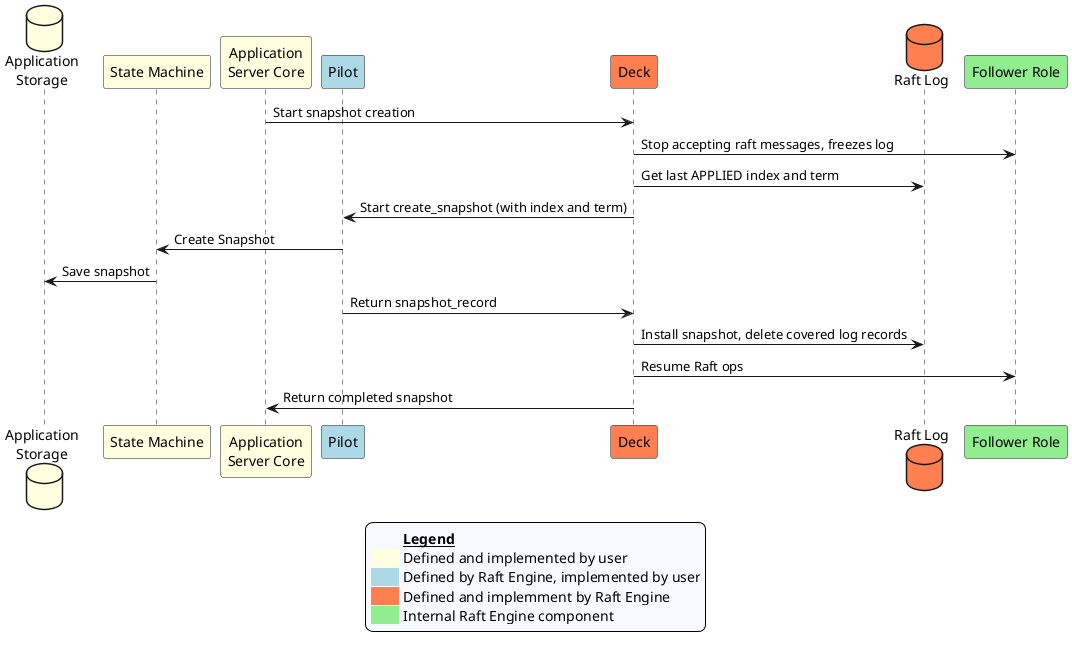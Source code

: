 @startuml
skinparam legend {
  backgroundColor #GhostWhite
  entrySeparator #GhostWhite
}

participant "Application\nServer Core" as app_core order 30 #Lightyellow
participant "State Machine" as app_state order 20 #Lightyellow 
database "Application\nStorage" as app_db order 10 #Lightyellow
participant Pilot as pilot order 40 #Lightblue
participant Deck as deck order 50 #Coral
database "Raft Log" as log order 60 #Coral
participant "Follower Role" as role order 70 #Lightgreen
app_core->deck: Start snapshot creation
deck->role: Stop accepting raft messages, freezes log
deck->log: Get last APPLIED index and term
deck->pilot: Start create_snapshot (with index and term)
pilot->app_state: Create Snapshot
app_state->app_db: Save snapshot 
pilot->deck: Return snapshot_record
deck->log: Install snapshot, delete covered log records
deck->role: Resume Raft ops
deck->app_core: Return completed snapshot

legend 
  <#GhostWhite,#GhostWhite>|        |= __Legend__ |
  |<#Lightyellow>   | Defined and implemented by user|
  |<#Lightblue>  | Defined by Raft Engine, implemented by user|
  |<#Coral>  | Defined and implemment by Raft Engine|
  |<#Lightgreen> | Internal Raft Engine component|
endlegend
@enduml
